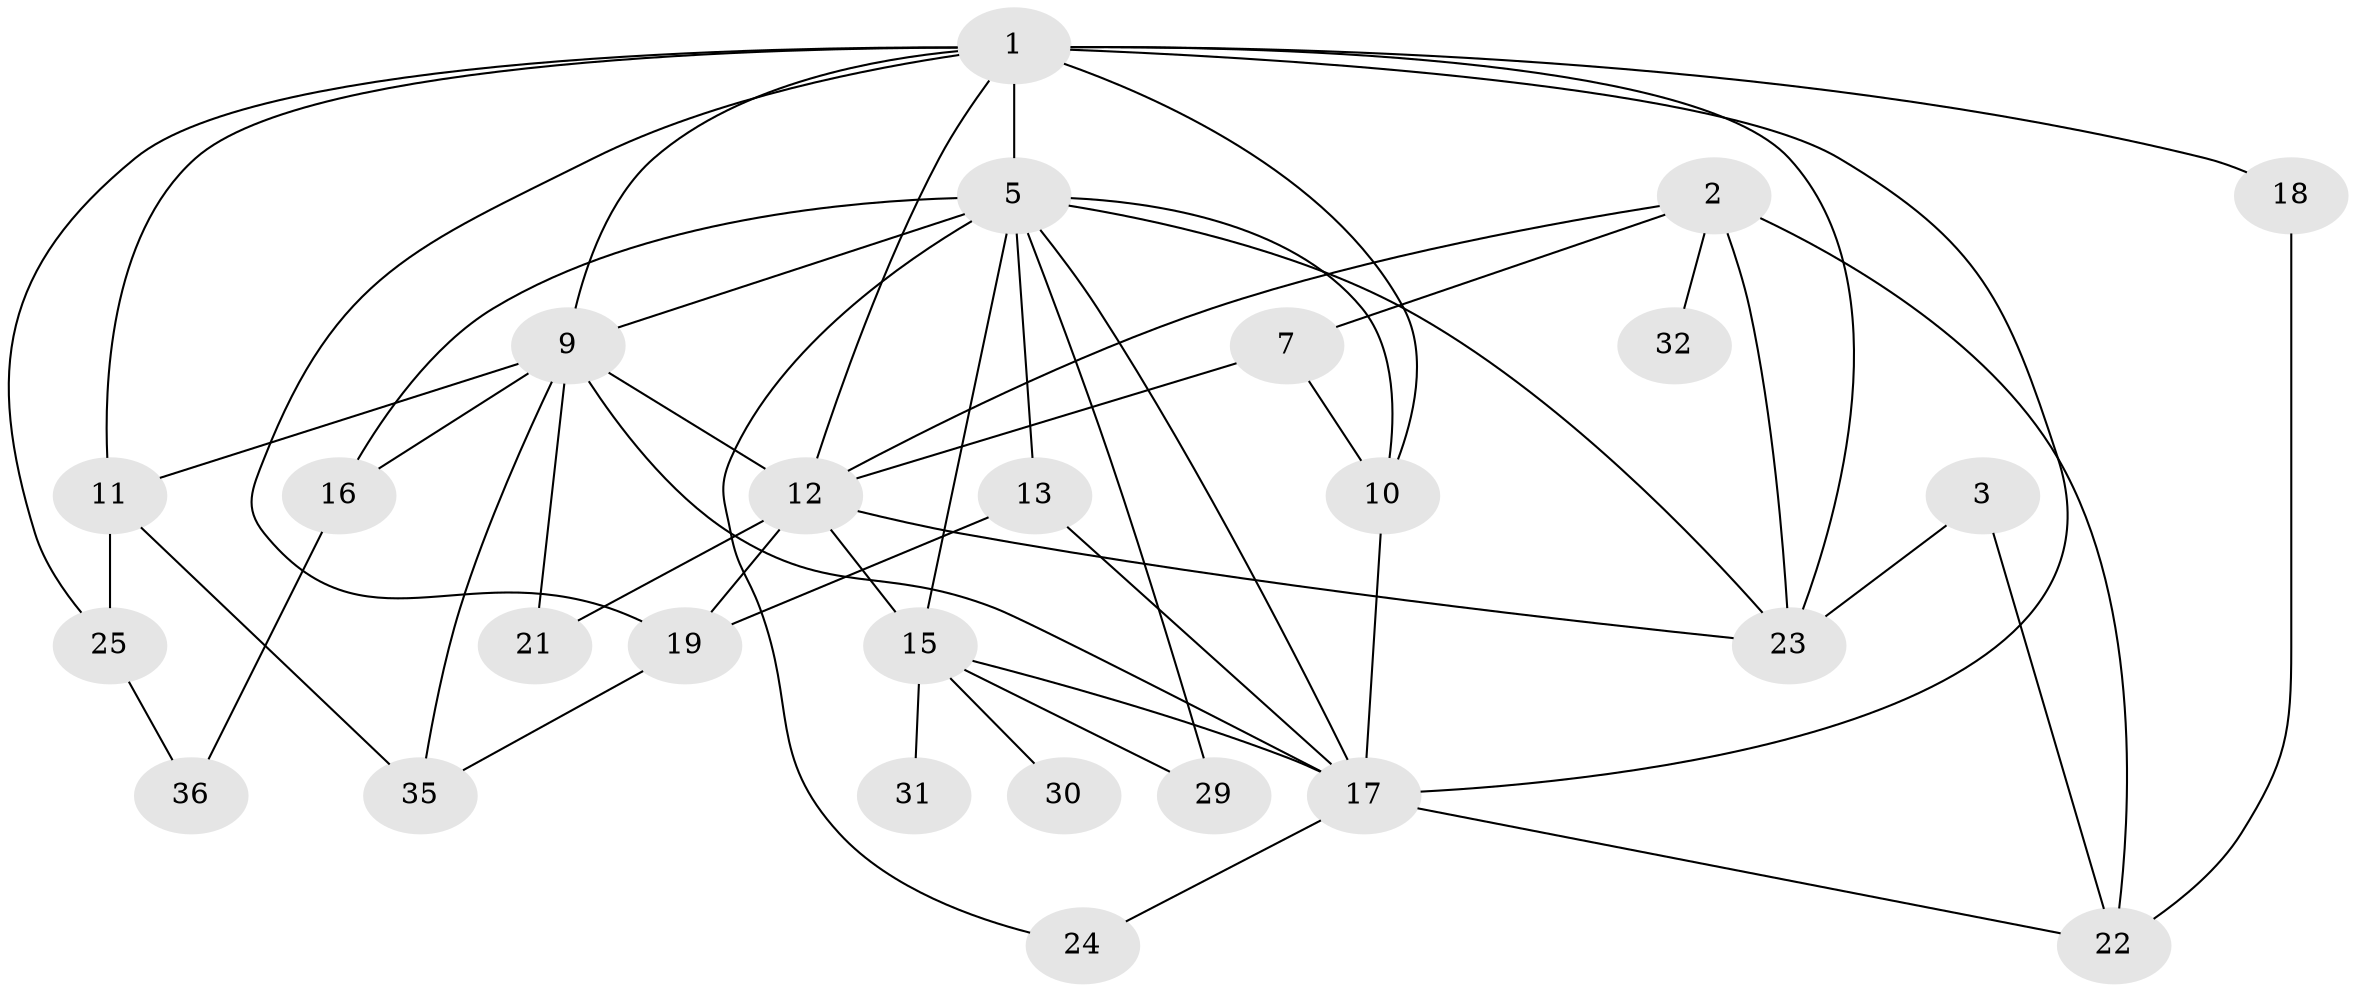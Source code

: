 // original degree distribution, {3: 0.25, 2: 0.2890625, 1: 0.1953125, 0: 0.09375, 5: 0.078125, 4: 0.0703125, 6: 0.015625, 7: 0.0078125}
// Generated by graph-tools (version 1.1) at 2025/48/03/04/25 22:48:27]
// undirected, 26 vertices, 53 edges
graph export_dot {
  node [color=gray90,style=filled];
  1;
  2;
  3;
  5;
  7;
  9;
  10;
  11;
  12;
  13;
  15;
  16;
  17;
  18;
  19;
  21;
  22;
  23;
  24;
  25;
  29;
  30;
  31;
  32;
  35;
  36;
  1 -- 5 [weight=2.0];
  1 -- 9 [weight=1.0];
  1 -- 10 [weight=1.0];
  1 -- 11 [weight=1.0];
  1 -- 12 [weight=1.0];
  1 -- 17 [weight=2.0];
  1 -- 18 [weight=1.0];
  1 -- 19 [weight=1.0];
  1 -- 23 [weight=1.0];
  1 -- 25 [weight=1.0];
  2 -- 7 [weight=1.0];
  2 -- 12 [weight=2.0];
  2 -- 22 [weight=1.0];
  2 -- 23 [weight=3.0];
  2 -- 32 [weight=1.0];
  3 -- 22 [weight=1.0];
  3 -- 23 [weight=1.0];
  5 -- 9 [weight=2.0];
  5 -- 10 [weight=1.0];
  5 -- 13 [weight=1.0];
  5 -- 15 [weight=2.0];
  5 -- 16 [weight=1.0];
  5 -- 17 [weight=1.0];
  5 -- 23 [weight=3.0];
  5 -- 24 [weight=1.0];
  5 -- 29 [weight=1.0];
  7 -- 10 [weight=1.0];
  7 -- 12 [weight=1.0];
  9 -- 11 [weight=1.0];
  9 -- 12 [weight=1.0];
  9 -- 16 [weight=1.0];
  9 -- 17 [weight=1.0];
  9 -- 21 [weight=1.0];
  9 -- 35 [weight=1.0];
  10 -- 17 [weight=1.0];
  11 -- 25 [weight=1.0];
  11 -- 35 [weight=1.0];
  12 -- 15 [weight=1.0];
  12 -- 19 [weight=2.0];
  12 -- 21 [weight=1.0];
  12 -- 23 [weight=1.0];
  13 -- 17 [weight=1.0];
  13 -- 19 [weight=1.0];
  15 -- 17 [weight=1.0];
  15 -- 29 [weight=1.0];
  15 -- 30 [weight=1.0];
  15 -- 31 [weight=2.0];
  16 -- 36 [weight=1.0];
  17 -- 22 [weight=1.0];
  17 -- 24 [weight=1.0];
  18 -- 22 [weight=1.0];
  19 -- 35 [weight=1.0];
  25 -- 36 [weight=1.0];
}
